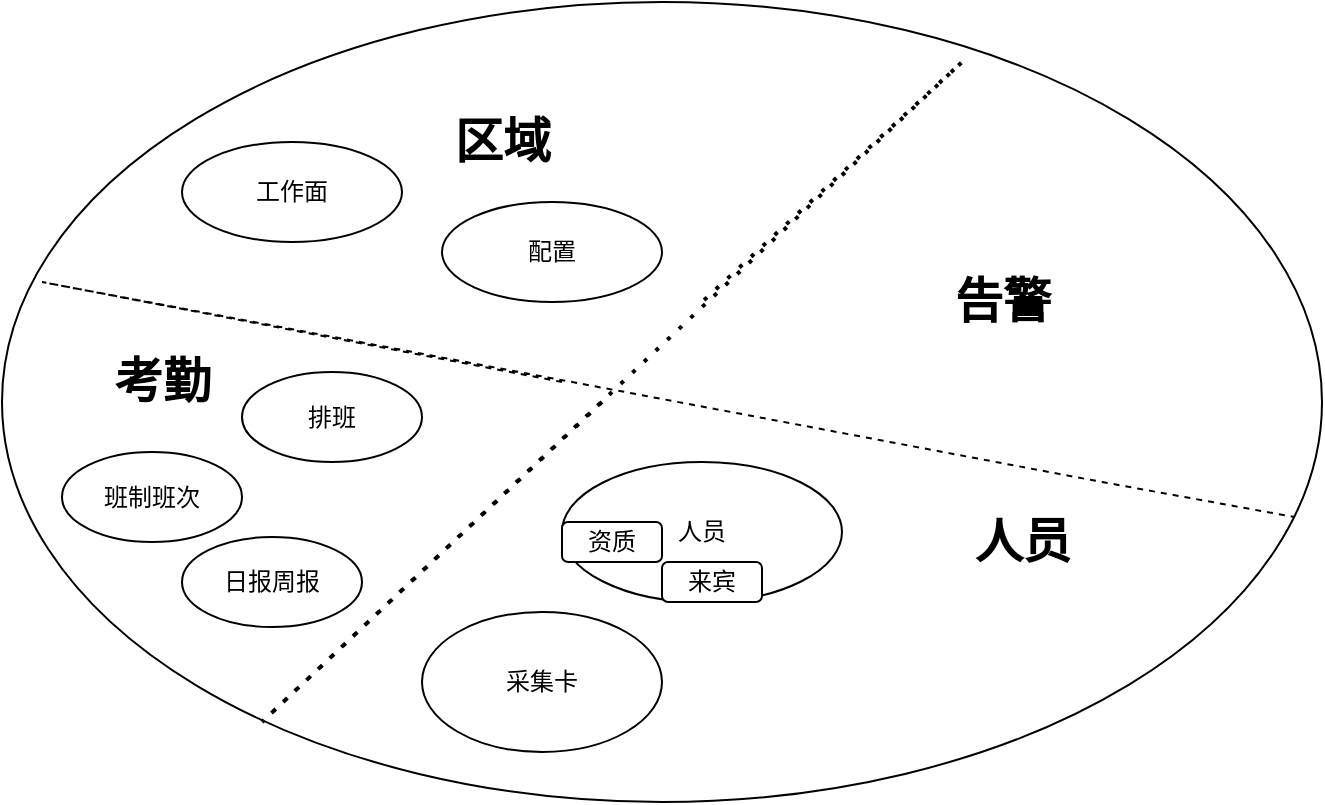 <mxfile version="24.1.0" type="github">
  <diagram name="第 1 页" id="ienX84fGjh2YYDBB3UxZ">
    <mxGraphModel dx="1213" dy="738" grid="1" gridSize="10" guides="1" tooltips="1" connect="1" arrows="1" fold="1" page="1" pageScale="1" pageWidth="827" pageHeight="1169" math="0" shadow="0">
      <root>
        <mxCell id="0" />
        <mxCell id="1" parent="0" />
        <mxCell id="D7arQBQFJkvoPhe-ZoG7-1" value="" style="ellipse;whiteSpace=wrap;html=1;" vertex="1" parent="1">
          <mxGeometry x="90" y="210" width="660" height="400" as="geometry" />
        </mxCell>
        <mxCell id="D7arQBQFJkvoPhe-ZoG7-4" value="" style="endArrow=none;dashed=1;html=1;rounded=0;" edge="1" parent="1" target="D7arQBQFJkvoPhe-ZoG7-1">
          <mxGeometry width="50" height="50" relative="1" as="geometry">
            <mxPoint x="370" y="400" as="sourcePoint" />
            <mxPoint x="420" y="350" as="targetPoint" />
            <Array as="points">
              <mxPoint x="110" y="350" />
              <mxPoint x="640" y="450" />
            </Array>
          </mxGeometry>
        </mxCell>
        <mxCell id="D7arQBQFJkvoPhe-ZoG7-5" value="" style="endArrow=none;dashed=1;html=1;dashPattern=1 3;strokeWidth=2;rounded=0;" edge="1" parent="1">
          <mxGeometry width="50" height="50" relative="1" as="geometry">
            <mxPoint x="390" y="410" as="sourcePoint" />
            <mxPoint x="440" y="360" as="targetPoint" />
            <Array as="points">
              <mxPoint x="220" y="570" />
              <mxPoint x="570" y="240" />
            </Array>
          </mxGeometry>
        </mxCell>
        <mxCell id="D7arQBQFJkvoPhe-ZoG7-6" value="区域" style="text;strokeColor=none;fillColor=none;html=1;fontSize=24;fontStyle=1;verticalAlign=middle;align=center;" vertex="1" parent="1">
          <mxGeometry x="290" y="260" width="100" height="40" as="geometry" />
        </mxCell>
        <mxCell id="D7arQBQFJkvoPhe-ZoG7-7" value="人员" style="text;strokeColor=none;fillColor=none;html=1;fontSize=24;fontStyle=1;verticalAlign=middle;align=center;" vertex="1" parent="1">
          <mxGeometry x="550" y="460" width="100" height="40" as="geometry" />
        </mxCell>
        <mxCell id="D7arQBQFJkvoPhe-ZoG7-8" value="考勤" style="text;strokeColor=none;fillColor=none;html=1;fontSize=24;fontStyle=1;verticalAlign=middle;align=center;" vertex="1" parent="1">
          <mxGeometry x="120" y="380" width="100" height="40" as="geometry" />
        </mxCell>
        <mxCell id="D7arQBQFJkvoPhe-ZoG7-9" value="告警" style="text;strokeColor=none;fillColor=none;html=1;fontSize=24;fontStyle=1;verticalAlign=middle;align=center;" vertex="1" parent="1">
          <mxGeometry x="540" y="340" width="100" height="40" as="geometry" />
        </mxCell>
        <mxCell id="D7arQBQFJkvoPhe-ZoG7-10" value="人员" style="ellipse;whiteSpace=wrap;html=1;" vertex="1" parent="1">
          <mxGeometry x="370" y="440" width="140" height="70" as="geometry" />
        </mxCell>
        <mxCell id="D7arQBQFJkvoPhe-ZoG7-12" value="采集卡" style="ellipse;whiteSpace=wrap;html=1;" vertex="1" parent="1">
          <mxGeometry x="300" y="515" width="120" height="70" as="geometry" />
        </mxCell>
        <mxCell id="D7arQBQFJkvoPhe-ZoG7-13" value="来宾" style="rounded=1;whiteSpace=wrap;html=1;" vertex="1" parent="1">
          <mxGeometry x="420" y="490" width="50" height="20" as="geometry" />
        </mxCell>
        <mxCell id="D7arQBQFJkvoPhe-ZoG7-14" value="资质" style="rounded=1;whiteSpace=wrap;html=1;" vertex="1" parent="1">
          <mxGeometry x="370" y="470" width="50" height="20" as="geometry" />
        </mxCell>
        <mxCell id="D7arQBQFJkvoPhe-ZoG7-15" value="班制班次" style="ellipse;whiteSpace=wrap;html=1;" vertex="1" parent="1">
          <mxGeometry x="120" y="435" width="90" height="45" as="geometry" />
        </mxCell>
        <mxCell id="D7arQBQFJkvoPhe-ZoG7-16" value="排班" style="ellipse;whiteSpace=wrap;html=1;" vertex="1" parent="1">
          <mxGeometry x="210" y="395" width="90" height="45" as="geometry" />
        </mxCell>
        <mxCell id="D7arQBQFJkvoPhe-ZoG7-17" value="日报周报" style="ellipse;whiteSpace=wrap;html=1;" vertex="1" parent="1">
          <mxGeometry x="180" y="477.5" width="90" height="45" as="geometry" />
        </mxCell>
        <mxCell id="D7arQBQFJkvoPhe-ZoG7-18" value="工作面" style="ellipse;whiteSpace=wrap;html=1;" vertex="1" parent="1">
          <mxGeometry x="180" y="280" width="110" height="50" as="geometry" />
        </mxCell>
        <mxCell id="D7arQBQFJkvoPhe-ZoG7-19" value="配置" style="ellipse;whiteSpace=wrap;html=1;" vertex="1" parent="1">
          <mxGeometry x="310" y="310" width="110" height="50" as="geometry" />
        </mxCell>
      </root>
    </mxGraphModel>
  </diagram>
</mxfile>
